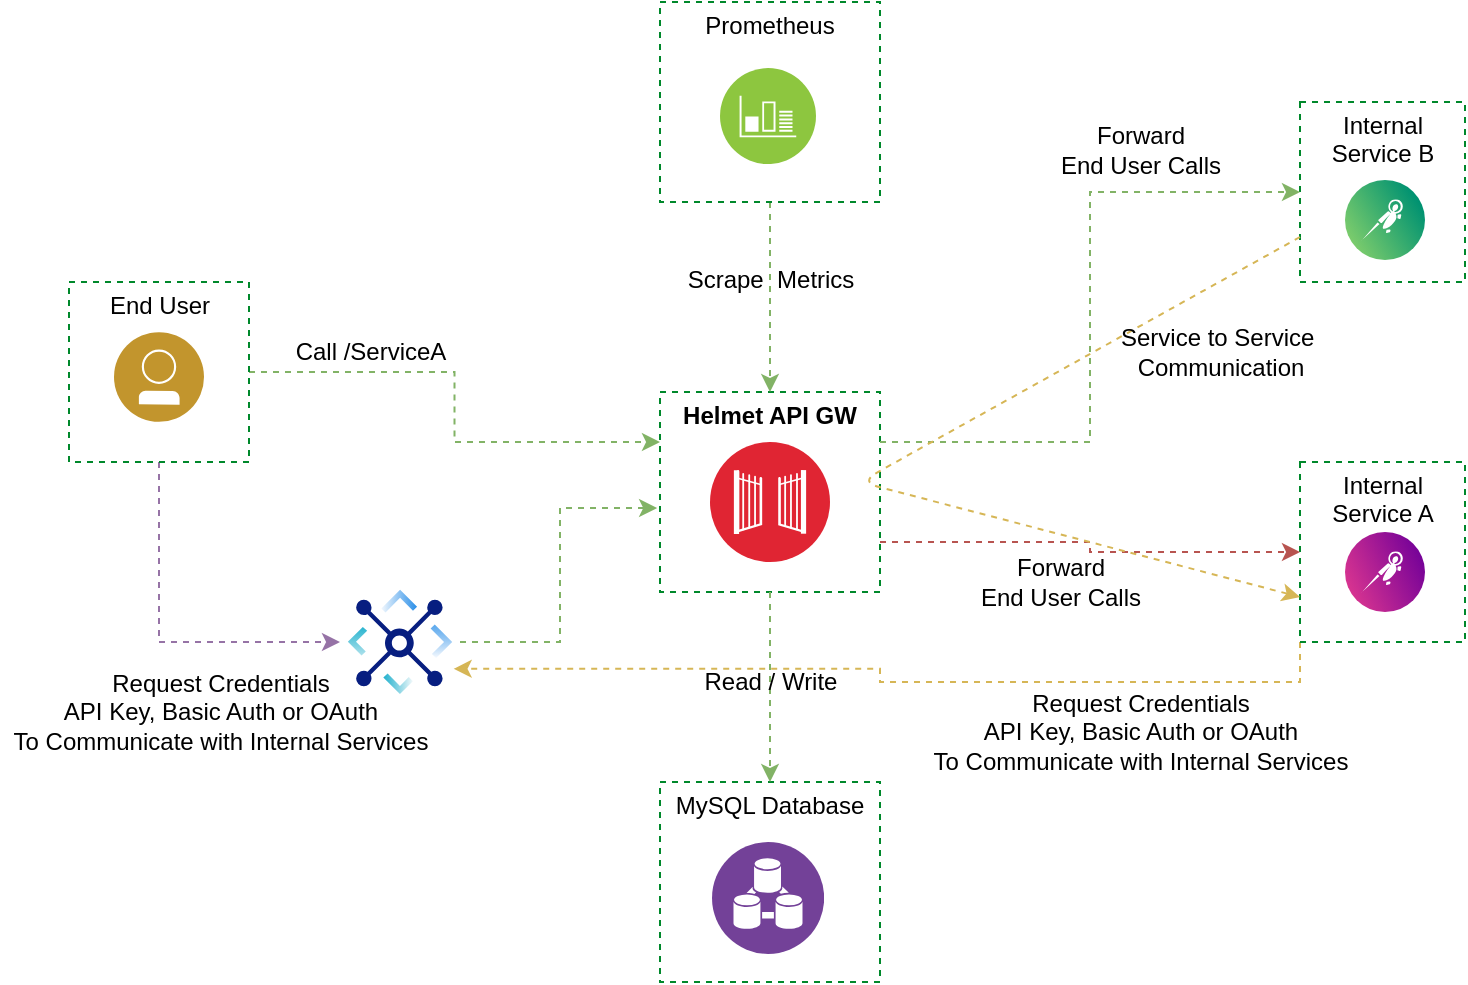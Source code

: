 <mxfile version="15.2.9" type="device"><diagram id="EEk3hWR6cmc1obRJfSGx" name="Page-1"><mxGraphModel dx="1106" dy="737" grid="1" gridSize="10" guides="1" tooltips="1" connect="1" arrows="1" fold="1" page="1" pageScale="1" pageWidth="850" pageHeight="1100" math="0" shadow="0"><root><mxCell id="0"/><mxCell id="1" parent="0"/><mxCell id="2JQayvxfRw5Uxo0N01qz-7" value="Helmet API GW" style="fontStyle=1;verticalAlign=top;align=center;spacingTop=-2;fillColor=none;rounded=0;whiteSpace=wrap;html=1;strokeColor=#00882B;strokeWidth=1;dashed=1;container=1;collapsible=0;expand=0;recursiveResize=0;" parent="1" vertex="1"><mxGeometry x="366" y="440" width="110" height="100" as="geometry"/></mxCell><mxCell id="uSS9VMIlQwdC_qtTdkFu-5" value="&lt;span style=&quot;font-weight: normal&quot;&gt;Internal Service B&lt;/span&gt;" style="fontStyle=1;verticalAlign=top;align=center;spacingTop=-2;fillColor=none;rounded=0;whiteSpace=wrap;html=1;strokeColor=#00882B;strokeWidth=1;dashed=1;container=1;collapsible=0;expand=0;recursiveResize=0;" parent="1" vertex="1"><mxGeometry x="686" y="295" width="82.5" height="90" as="geometry"/></mxCell><mxCell id="uSS9VMIlQwdC_qtTdkFu-42" value="&lt;span style=&quot;font-weight: normal&quot;&gt;MySQL Database&lt;/span&gt;" style="fontStyle=1;verticalAlign=top;align=center;spacingTop=-2;fillColor=none;rounded=0;whiteSpace=wrap;html=1;strokeColor=#00882B;strokeWidth=1;dashed=1;container=1;collapsible=0;expand=0;recursiveResize=0;" parent="1" vertex="1"><mxGeometry x="366" y="635" width="110" height="100" as="geometry"/></mxCell><mxCell id="2JQayvxfRw5Uxo0N01qz-13" value="" style="aspect=fixed;perimeter=ellipsePerimeter;html=1;align=center;shadow=0;dashed=0;fontColor=#4277BB;labelBackgroundColor=#ffffff;fontSize=12;spacingTop=3;image;image=img/lib/ibm/analytics/data_integration.svg;" parent="uSS9VMIlQwdC_qtTdkFu-42" vertex="1"><mxGeometry x="26" y="30" width="56" height="56" as="geometry"/></mxCell><mxCell id="ACO7x6NWXdiYap0B96Kk-34" value="" style="aspect=fixed;perimeter=ellipsePerimeter;html=1;align=center;fontSize=12;verticalAlign=top;fontColor=#364149;shadow=0;dashed=0;image;image=img/lib/cumulus/cumulus_netq_icon.svg;strokeColor=#000000;fillColor=none;" parent="1" vertex="1"><mxGeometry x="708.5" y="510" width="40" height="40" as="geometry"/></mxCell><mxCell id="ACO7x6NWXdiYap0B96Kk-10" value="" style="aspect=fixed;perimeter=ellipsePerimeter;html=1;align=center;fontSize=12;verticalAlign=top;fontColor=#364149;shadow=0;dashed=0;image;image=img/lib/cumulus/cumulus_linux_icon.svg;strokeColor=#000000;fillColor=none;" parent="1" vertex="1"><mxGeometry x="708.5" y="334" width="40" height="40" as="geometry"/></mxCell><mxCell id="2JQayvxfRw5Uxo0N01qz-2" value="" style="aspect=fixed;perimeter=ellipsePerimeter;html=1;align=center;shadow=0;dashed=0;fontColor=#4277BB;labelBackgroundColor=#ffffff;fontSize=12;spacingTop=3;image;image=img/lib/ibm/infrastructure/monitoring_logging.svg;" parent="1" vertex="1"><mxGeometry x="396" y="278" width="48" height="48" as="geometry"/></mxCell><mxCell id="2JQayvxfRw5Uxo0N01qz-50" style="edgeStyle=orthogonalEdgeStyle;rounded=0;orthogonalLoop=1;jettySize=auto;html=1;exitX=0;exitY=1;exitDx=0;exitDy=0;entryX=1;entryY=0.75;entryDx=0;entryDy=0;dashed=1;fillColor=#fff2cc;strokeColor=#d6b656;" parent="1" source="2JQayvxfRw5Uxo0N01qz-6" target="2JQayvxfRw5Uxo0N01qz-31" edge="1"><mxGeometry relative="1" as="geometry"/></mxCell><mxCell id="2JQayvxfRw5Uxo0N01qz-6" value="&lt;span style=&quot;font-weight: normal&quot;&gt;Internal Service A&lt;/span&gt;" style="fontStyle=1;verticalAlign=top;align=center;spacingTop=-2;fillColor=none;rounded=0;whiteSpace=wrap;html=1;strokeColor=#00882B;strokeWidth=1;dashed=1;container=1;collapsible=0;expand=0;recursiveResize=0;" parent="1" vertex="1"><mxGeometry x="686" y="475" width="82.5" height="90" as="geometry"/></mxCell><mxCell id="2JQayvxfRw5Uxo0N01qz-28" style="edgeStyle=orthogonalEdgeStyle;rounded=0;orthogonalLoop=1;jettySize=auto;html=1;exitX=0.5;exitY=1;exitDx=0;exitDy=0;dashed=1;fillColor=#d5e8d4;strokeColor=#82b366;" parent="1" source="2JQayvxfRw5Uxo0N01qz-7" target="uSS9VMIlQwdC_qtTdkFu-42" edge="1"><mxGeometry relative="1" as="geometry"/></mxCell><mxCell id="2JQayvxfRw5Uxo0N01qz-37" style="edgeStyle=orthogonalEdgeStyle;rounded=0;orthogonalLoop=1;jettySize=auto;html=1;exitX=1;exitY=0.25;exitDx=0;exitDy=0;entryX=0;entryY=0.5;entryDx=0;entryDy=0;dashed=1;fillColor=#d5e8d4;strokeColor=#82b366;" parent="1" source="2JQayvxfRw5Uxo0N01qz-7" target="uSS9VMIlQwdC_qtTdkFu-5" edge="1"><mxGeometry relative="1" as="geometry"/></mxCell><mxCell id="2JQayvxfRw5Uxo0N01qz-42" style="edgeStyle=orthogonalEdgeStyle;rounded=0;orthogonalLoop=1;jettySize=auto;html=1;exitX=1;exitY=0.75;exitDx=0;exitDy=0;entryX=0;entryY=0.5;entryDx=0;entryDy=0;dashed=1;fillColor=#f8cecc;strokeColor=#b85450;" parent="1" source="2JQayvxfRw5Uxo0N01qz-7" target="2JQayvxfRw5Uxo0N01qz-6" edge="1"><mxGeometry relative="1" as="geometry"/></mxCell><mxCell id="2JQayvxfRw5Uxo0N01qz-21" style="edgeStyle=orthogonalEdgeStyle;rounded=0;orthogonalLoop=1;jettySize=auto;html=1;exitX=0.5;exitY=1;exitDx=0;exitDy=0;entryX=0.5;entryY=0;entryDx=0;entryDy=0;dashed=1;fillColor=#d5e8d4;strokeColor=#82b366;" parent="1" source="2JQayvxfRw5Uxo0N01qz-10" target="2JQayvxfRw5Uxo0N01qz-7" edge="1"><mxGeometry relative="1" as="geometry"/></mxCell><mxCell id="2JQayvxfRw5Uxo0N01qz-10" value="&lt;span style=&quot;font-size: 12px ; font-weight: 400&quot;&gt;Prometheus&lt;/span&gt;" style="fontStyle=1;verticalAlign=top;align=center;spacingTop=-2;fillColor=none;rounded=0;whiteSpace=wrap;html=1;strokeColor=#00882B;strokeWidth=1;dashed=1;container=1;collapsible=0;expand=0;recursiveResize=0;" parent="1" vertex="1"><mxGeometry x="366" y="245" width="110" height="100" as="geometry"/></mxCell><mxCell id="2JQayvxfRw5Uxo0N01qz-9" value="" style="aspect=fixed;perimeter=ellipsePerimeter;html=1;align=center;shadow=0;dashed=0;fontColor=#4277BB;labelBackgroundColor=#ffffff;fontSize=12;spacingTop=3;image;image=img/lib/ibm/security/gateway.svg;" parent="1" vertex="1"><mxGeometry x="391" y="465" width="60" height="60" as="geometry"/></mxCell><mxCell id="2JQayvxfRw5Uxo0N01qz-11" value="" style="aspect=fixed;perimeter=ellipsePerimeter;html=1;align=center;shadow=0;dashed=0;fontColor=#4277BB;labelBackgroundColor=#ffffff;fontSize=12;spacingTop=3;image;image=img/lib/ibm/users/user.svg;" parent="1" vertex="1"><mxGeometry x="93" y="410" width="45" height="45" as="geometry"/></mxCell><mxCell id="2JQayvxfRw5Uxo0N01qz-33" style="edgeStyle=orthogonalEdgeStyle;rounded=0;orthogonalLoop=1;jettySize=auto;html=1;exitX=0.5;exitY=1;exitDx=0;exitDy=0;entryX=0;entryY=0.5;entryDx=0;entryDy=0;dashed=1;fillColor=#e1d5e7;strokeColor=#9673a6;" parent="1" source="2JQayvxfRw5Uxo0N01qz-15" target="2JQayvxfRw5Uxo0N01qz-31" edge="1"><mxGeometry relative="1" as="geometry"/></mxCell><mxCell id="2JQayvxfRw5Uxo0N01qz-34" style="edgeStyle=orthogonalEdgeStyle;rounded=0;orthogonalLoop=1;jettySize=auto;html=1;exitX=1;exitY=0.5;exitDx=0;exitDy=0;entryX=0;entryY=0.25;entryDx=0;entryDy=0;dashed=1;fillColor=#d5e8d4;strokeColor=#82b366;" parent="1" source="2JQayvxfRw5Uxo0N01qz-15" target="2JQayvxfRw5Uxo0N01qz-7" edge="1"><mxGeometry relative="1" as="geometry"/></mxCell><mxCell id="2JQayvxfRw5Uxo0N01qz-15" value="&lt;span style=&quot;font-weight: normal&quot;&gt;End User&lt;/span&gt;" style="fontStyle=1;verticalAlign=top;align=center;spacingTop=-2;fillColor=none;rounded=0;whiteSpace=wrap;html=1;strokeColor=#00882B;strokeWidth=1;dashed=1;container=1;collapsible=0;expand=0;recursiveResize=0;" parent="1" vertex="1"><mxGeometry x="70.5" y="385" width="90" height="90" as="geometry"/></mxCell><mxCell id="2JQayvxfRw5Uxo0N01qz-20" value="Scrape&amp;nbsp; Metrics" style="text;html=1;align=center;verticalAlign=middle;resizable=0;points=[];autosize=1;strokeColor=none;" parent="1" vertex="1"><mxGeometry x="371" y="374" width="100" height="20" as="geometry"/></mxCell><mxCell id="2JQayvxfRw5Uxo0N01qz-29" value="Read / Write" style="text;html=1;align=center;verticalAlign=middle;resizable=0;points=[];autosize=1;strokeColor=none;" parent="1" vertex="1"><mxGeometry x="381" y="575" width="80" height="20" as="geometry"/></mxCell><mxCell id="2JQayvxfRw5Uxo0N01qz-32" style="edgeStyle=orthogonalEdgeStyle;rounded=0;orthogonalLoop=1;jettySize=auto;html=1;exitX=1;exitY=0.5;exitDx=0;exitDy=0;entryX=-0.013;entryY=0.58;entryDx=0;entryDy=0;entryPerimeter=0;dashed=1;fillColor=#d5e8d4;strokeColor=#82b366;" parent="1" source="2JQayvxfRw5Uxo0N01qz-31" target="2JQayvxfRw5Uxo0N01qz-7" edge="1"><mxGeometry relative="1" as="geometry"/></mxCell><mxCell id="2JQayvxfRw5Uxo0N01qz-31" value="" style="aspect=fixed;perimeter=ellipsePerimeter;html=1;align=center;shadow=0;dashed=0;fontColor=#4277BB;labelBackgroundColor=#ffffff;fontSize=12;spacingTop=3;image;image=img/lib/ibm/vpc/TransitGateway.svg;" parent="1" vertex="1"><mxGeometry x="206" y="535" width="60" height="60" as="geometry"/></mxCell><mxCell id="2JQayvxfRw5Uxo0N01qz-35" value="Call /ServiceA" style="text;html=1;align=center;verticalAlign=middle;resizable=0;points=[];autosize=1;strokeColor=none;" parent="1" vertex="1"><mxGeometry x="176" y="410" width="90" height="20" as="geometry"/></mxCell><mxCell id="2JQayvxfRw5Uxo0N01qz-41" value="Request Credentials&lt;br&gt;API Key, Basic Auth or OAuth&lt;br&gt;To Communicate with Internal Services" style="text;html=1;align=center;verticalAlign=middle;resizable=0;points=[];autosize=1;strokeColor=none;" parent="1" vertex="1"><mxGeometry x="36" y="575" width="220" height="50" as="geometry"/></mxCell><mxCell id="2JQayvxfRw5Uxo0N01qz-44" value="" style="html=1;labelBackgroundColor=#ffffff;endArrow=classic;endFill=1;endSize=6;jettySize=auto;orthogonalLoop=1;strokeWidth=1;fontSize=14;dashed=1;exitX=0;exitY=0.75;exitDx=0;exitDy=0;entryX=0;entryY=0.75;entryDx=0;entryDy=0;fillColor=#fff2cc;strokeColor=#d6b656;" parent="1" source="uSS9VMIlQwdC_qtTdkFu-5" target="2JQayvxfRw5Uxo0N01qz-6" edge="1"><mxGeometry width="60" height="60" relative="1" as="geometry"><mxPoint x="546" y="600" as="sourcePoint"/><mxPoint x="606" y="540" as="targetPoint"/><Array as="points"><mxPoint x="466" y="485"/></Array></mxGeometry></mxCell><mxCell id="2JQayvxfRw5Uxo0N01qz-45" value="Service to Service&amp;nbsp;&lt;br&gt;Communication" style="text;html=1;align=center;verticalAlign=middle;resizable=0;points=[];autosize=1;strokeColor=none;" parent="1" vertex="1"><mxGeometry x="586" y="405" width="120" height="30" as="geometry"/></mxCell><mxCell id="2JQayvxfRw5Uxo0N01qz-46" value="Forward &lt;br&gt;End User Calls" style="text;html=1;align=center;verticalAlign=middle;resizable=0;points=[];autosize=1;strokeColor=none;" parent="1" vertex="1"><mxGeometry x="556" y="304" width="100" height="30" as="geometry"/></mxCell><mxCell id="2JQayvxfRw5Uxo0N01qz-49" value="Forward &lt;br&gt;End User Calls" style="text;html=1;align=center;verticalAlign=middle;resizable=0;points=[];autosize=1;strokeColor=none;" parent="1" vertex="1"><mxGeometry x="516" y="520" width="100" height="30" as="geometry"/></mxCell><mxCell id="2JQayvxfRw5Uxo0N01qz-51" value="Request Credentials&lt;br&gt;API Key, Basic Auth or OAuth&lt;br&gt;To Communicate with Internal Services" style="text;html=1;align=center;verticalAlign=middle;resizable=0;points=[];autosize=1;strokeColor=none;" parent="1" vertex="1"><mxGeometry x="496" y="585" width="220" height="50" as="geometry"/></mxCell></root></mxGraphModel></diagram></mxfile>